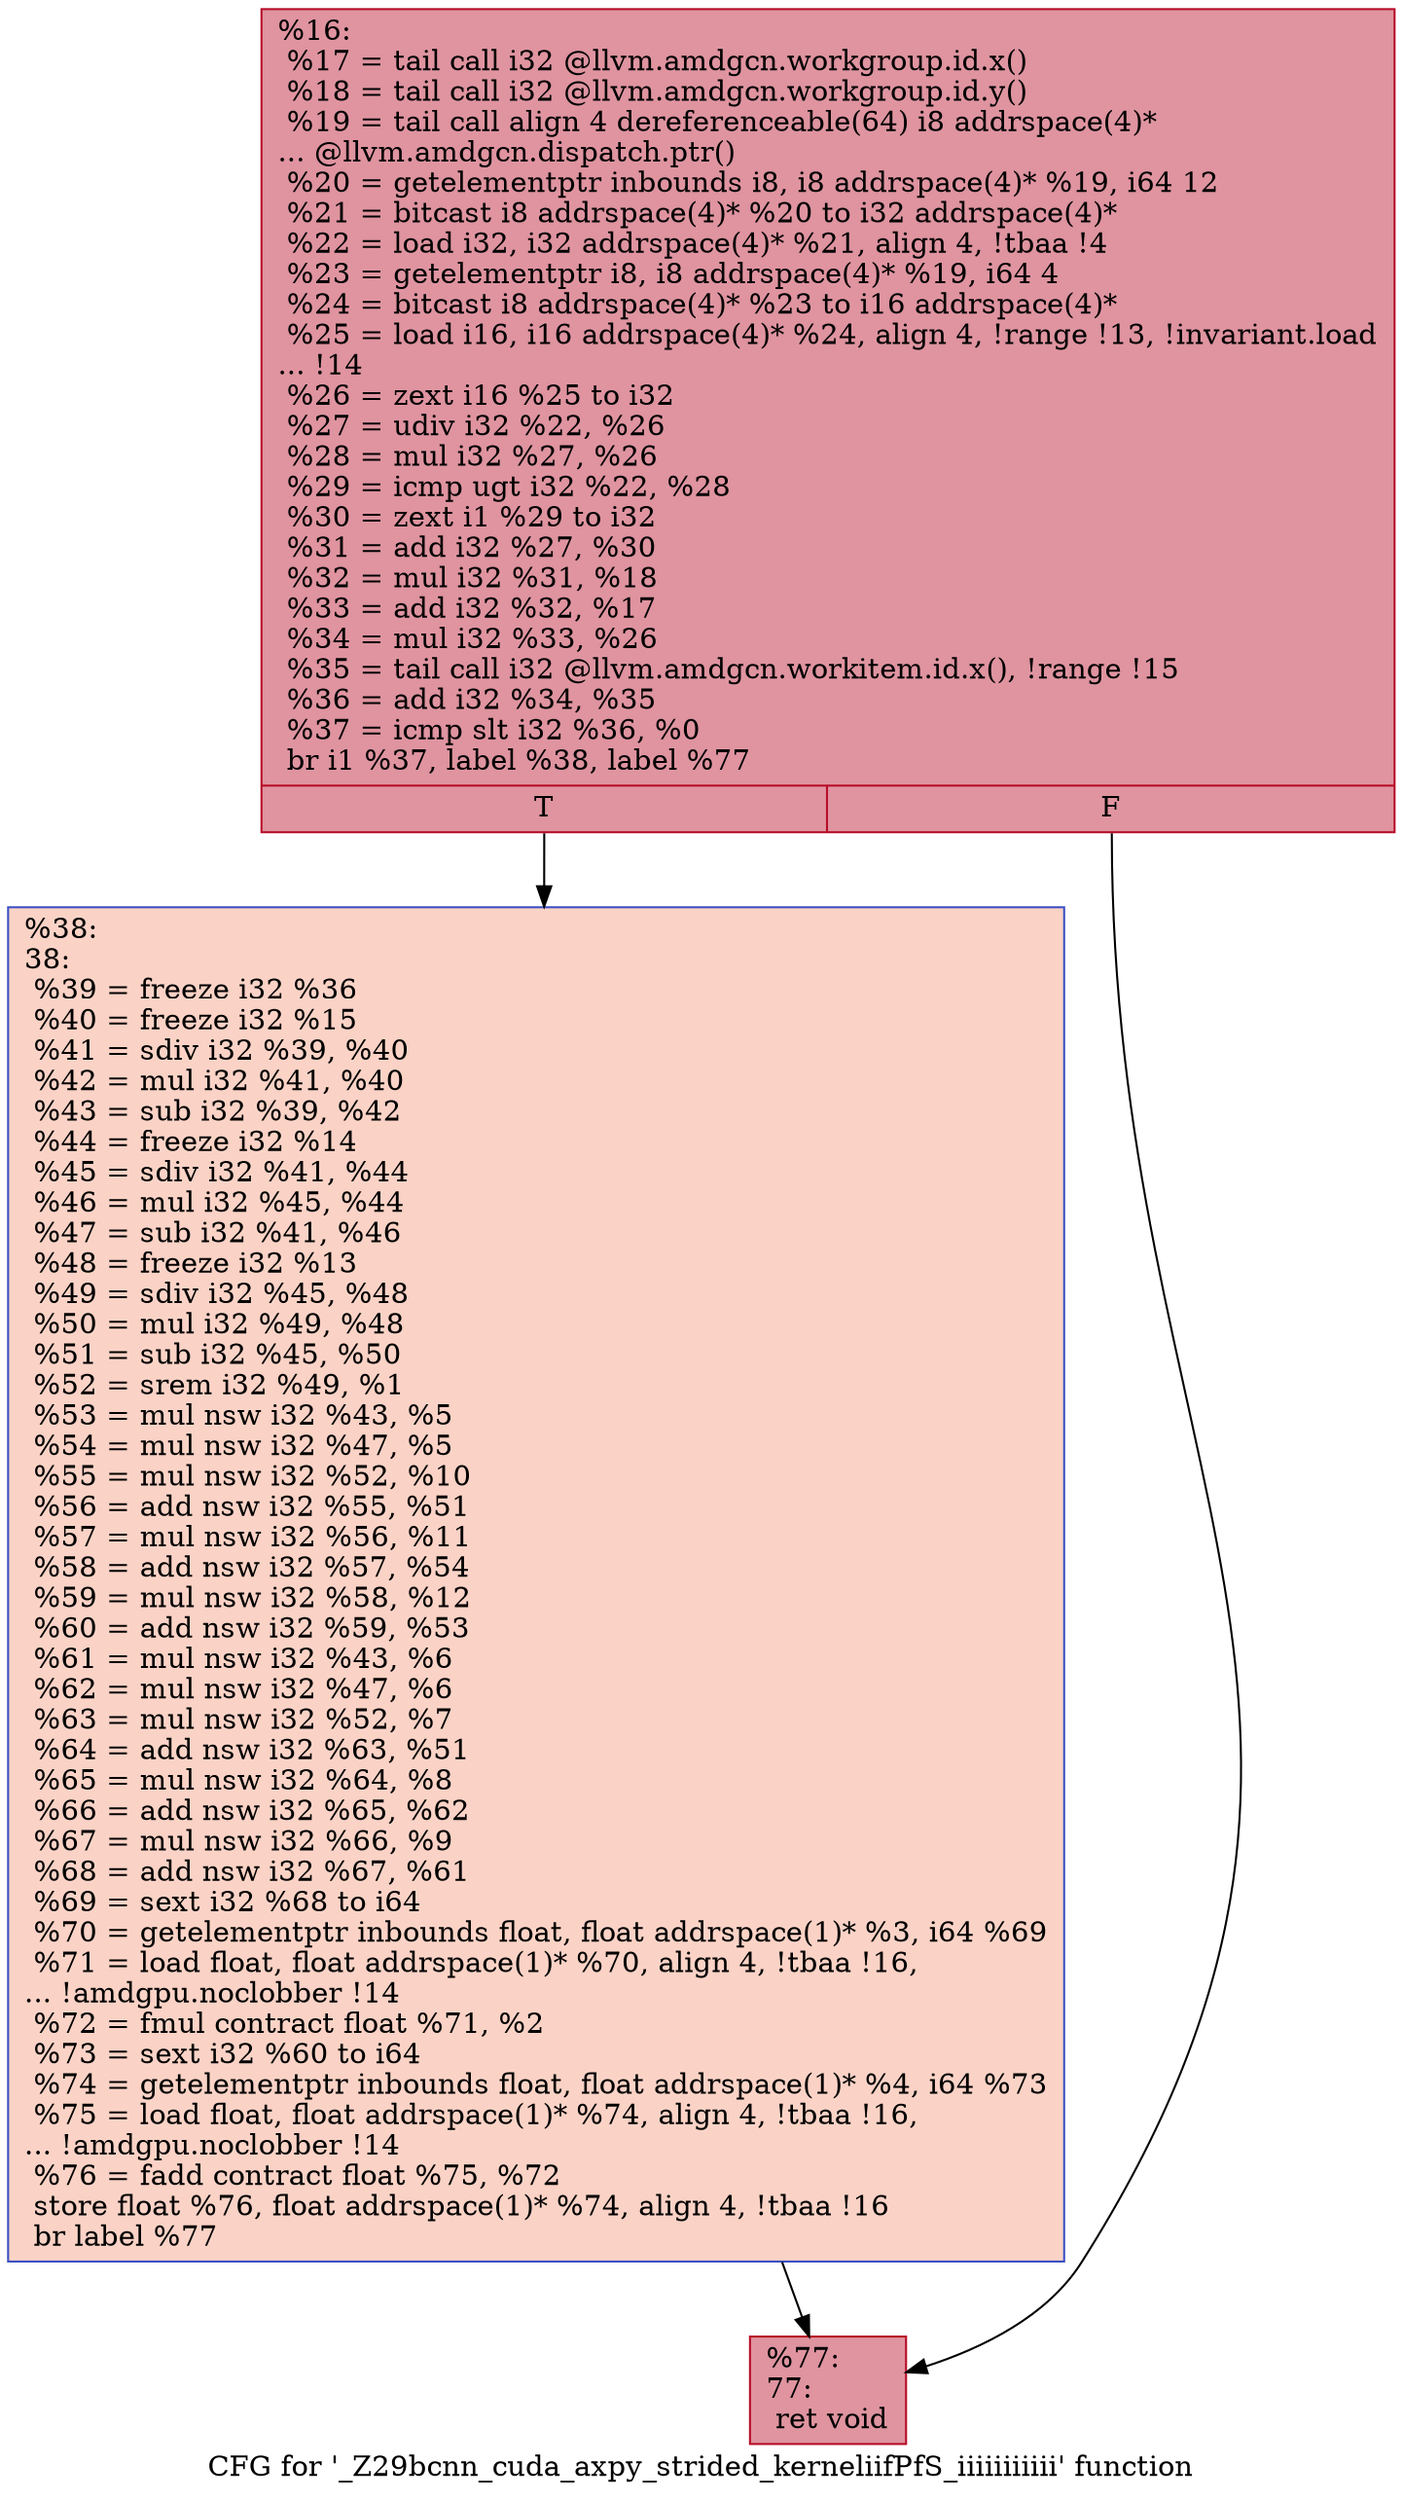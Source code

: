digraph "CFG for '_Z29bcnn_cuda_axpy_strided_kerneliifPfS_iiiiiiiiiii' function" {
	label="CFG for '_Z29bcnn_cuda_axpy_strided_kerneliifPfS_iiiiiiiiiii' function";

	Node0x6070c00 [shape=record,color="#b70d28ff", style=filled, fillcolor="#b70d2870",label="{%16:\l  %17 = tail call i32 @llvm.amdgcn.workgroup.id.x()\l  %18 = tail call i32 @llvm.amdgcn.workgroup.id.y()\l  %19 = tail call align 4 dereferenceable(64) i8 addrspace(4)*\l... @llvm.amdgcn.dispatch.ptr()\l  %20 = getelementptr inbounds i8, i8 addrspace(4)* %19, i64 12\l  %21 = bitcast i8 addrspace(4)* %20 to i32 addrspace(4)*\l  %22 = load i32, i32 addrspace(4)* %21, align 4, !tbaa !4\l  %23 = getelementptr i8, i8 addrspace(4)* %19, i64 4\l  %24 = bitcast i8 addrspace(4)* %23 to i16 addrspace(4)*\l  %25 = load i16, i16 addrspace(4)* %24, align 4, !range !13, !invariant.load\l... !14\l  %26 = zext i16 %25 to i32\l  %27 = udiv i32 %22, %26\l  %28 = mul i32 %27, %26\l  %29 = icmp ugt i32 %22, %28\l  %30 = zext i1 %29 to i32\l  %31 = add i32 %27, %30\l  %32 = mul i32 %31, %18\l  %33 = add i32 %32, %17\l  %34 = mul i32 %33, %26\l  %35 = tail call i32 @llvm.amdgcn.workitem.id.x(), !range !15\l  %36 = add i32 %34, %35\l  %37 = icmp slt i32 %36, %0\l  br i1 %37, label %38, label %77\l|{<s0>T|<s1>F}}"];
	Node0x6070c00:s0 -> Node0x6074420;
	Node0x6070c00:s1 -> Node0x60744b0;
	Node0x6074420 [shape=record,color="#3d50c3ff", style=filled, fillcolor="#f59c7d70",label="{%38:\l38:                                               \l  %39 = freeze i32 %36\l  %40 = freeze i32 %15\l  %41 = sdiv i32 %39, %40\l  %42 = mul i32 %41, %40\l  %43 = sub i32 %39, %42\l  %44 = freeze i32 %14\l  %45 = sdiv i32 %41, %44\l  %46 = mul i32 %45, %44\l  %47 = sub i32 %41, %46\l  %48 = freeze i32 %13\l  %49 = sdiv i32 %45, %48\l  %50 = mul i32 %49, %48\l  %51 = sub i32 %45, %50\l  %52 = srem i32 %49, %1\l  %53 = mul nsw i32 %43, %5\l  %54 = mul nsw i32 %47, %5\l  %55 = mul nsw i32 %52, %10\l  %56 = add nsw i32 %55, %51\l  %57 = mul nsw i32 %56, %11\l  %58 = add nsw i32 %57, %54\l  %59 = mul nsw i32 %58, %12\l  %60 = add nsw i32 %59, %53\l  %61 = mul nsw i32 %43, %6\l  %62 = mul nsw i32 %47, %6\l  %63 = mul nsw i32 %52, %7\l  %64 = add nsw i32 %63, %51\l  %65 = mul nsw i32 %64, %8\l  %66 = add nsw i32 %65, %62\l  %67 = mul nsw i32 %66, %9\l  %68 = add nsw i32 %67, %61\l  %69 = sext i32 %68 to i64\l  %70 = getelementptr inbounds float, float addrspace(1)* %3, i64 %69\l  %71 = load float, float addrspace(1)* %70, align 4, !tbaa !16,\l... !amdgpu.noclobber !14\l  %72 = fmul contract float %71, %2\l  %73 = sext i32 %60 to i64\l  %74 = getelementptr inbounds float, float addrspace(1)* %4, i64 %73\l  %75 = load float, float addrspace(1)* %74, align 4, !tbaa !16,\l... !amdgpu.noclobber !14\l  %76 = fadd contract float %75, %72\l  store float %76, float addrspace(1)* %74, align 4, !tbaa !16\l  br label %77\l}"];
	Node0x6074420 -> Node0x60744b0;
	Node0x60744b0 [shape=record,color="#b70d28ff", style=filled, fillcolor="#b70d2870",label="{%77:\l77:                                               \l  ret void\l}"];
}
